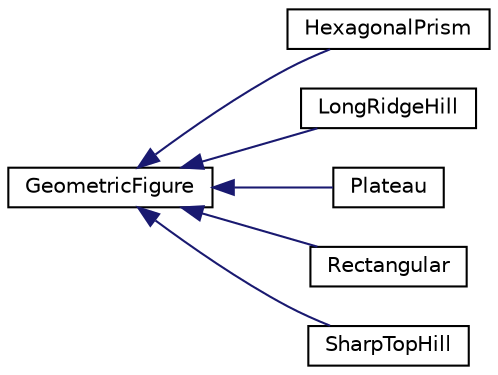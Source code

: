 digraph "Graphical Class Hierarchy"
{
 // LATEX_PDF_SIZE
  edge [fontname="Helvetica",fontsize="10",labelfontname="Helvetica",labelfontsize="10"];
  node [fontname="Helvetica",fontsize="10",shape=record];
  rankdir="LR";
  Node0 [label="GeometricFigure",height=0.2,width=0.4,color="black", fillcolor="white", style="filled",URL="$class_geometric_figure.html",tooltip="Klasa Bazowa opisujaca figure geometryczna."];
  Node0 -> Node1 [dir="back",color="midnightblue",fontsize="10",style="solid",fontname="Helvetica"];
  Node1 [label="HexagonalPrism",height=0.2,width=0.4,color="black", fillcolor="white", style="filled",URL="$class_hexagonal_prism.html",tooltip="Klasa pochodna klasy figury geometrycznej definiująca graniastosłup sześciokątny."];
  Node0 -> Node2 [dir="back",color="midnightblue",fontsize="10",style="solid",fontname="Helvetica"];
  Node2 [label="LongRidgeHill",height=0.2,width=0.4,color="black", fillcolor="white", style="filled",URL="$class_long_ridge_hill.html",tooltip="Klasa LongRidgeHill definiuje góre z długą granią."];
  Node0 -> Node3 [dir="back",color="midnightblue",fontsize="10",style="solid",fontname="Helvetica"];
  Node3 [label="Plateau",height=0.2,width=0.4,color="black", fillcolor="white", style="filled",URL="$class_plateau.html",tooltip="Klasa Plateau definiuje Płaskowyż."];
  Node0 -> Node4 [dir="back",color="midnightblue",fontsize="10",style="solid",fontname="Helvetica"];
  Node4 [label="Rectangular",height=0.2,width=0.4,color="black", fillcolor="white", style="filled",URL="$class_rectangular.html",tooltip="Klasa pochodna klasy figury geometrycznej definiująca prostopadłościan."];
  Node0 -> Node5 [dir="back",color="midnightblue",fontsize="10",style="solid",fontname="Helvetica"];
  Node5 [label="SharpTopHill",height=0.2,width=0.4,color="black", fillcolor="white", style="filled",URL="$class_sharp_top_hill.html",tooltip="Klasa SharpTopHill definiuje góre z ostrym szczytem."];
}
